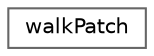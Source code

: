 digraph "Graphical Class Hierarchy"
{
 // LATEX_PDF_SIZE
  bgcolor="transparent";
  edge [fontname=Helvetica,fontsize=10,labelfontname=Helvetica,labelfontsize=10];
  node [fontname=Helvetica,fontsize=10,shape=box,height=0.2,width=0.4];
  rankdir="LR";
  Node0 [id="Node000000",label="walkPatch",height=0.2,width=0.4,color="grey40", fillcolor="white", style="filled",URL="$classFoam_1_1walkPatch.html",tooltip="Collection of static functions to do various simple patch related things."];
}
